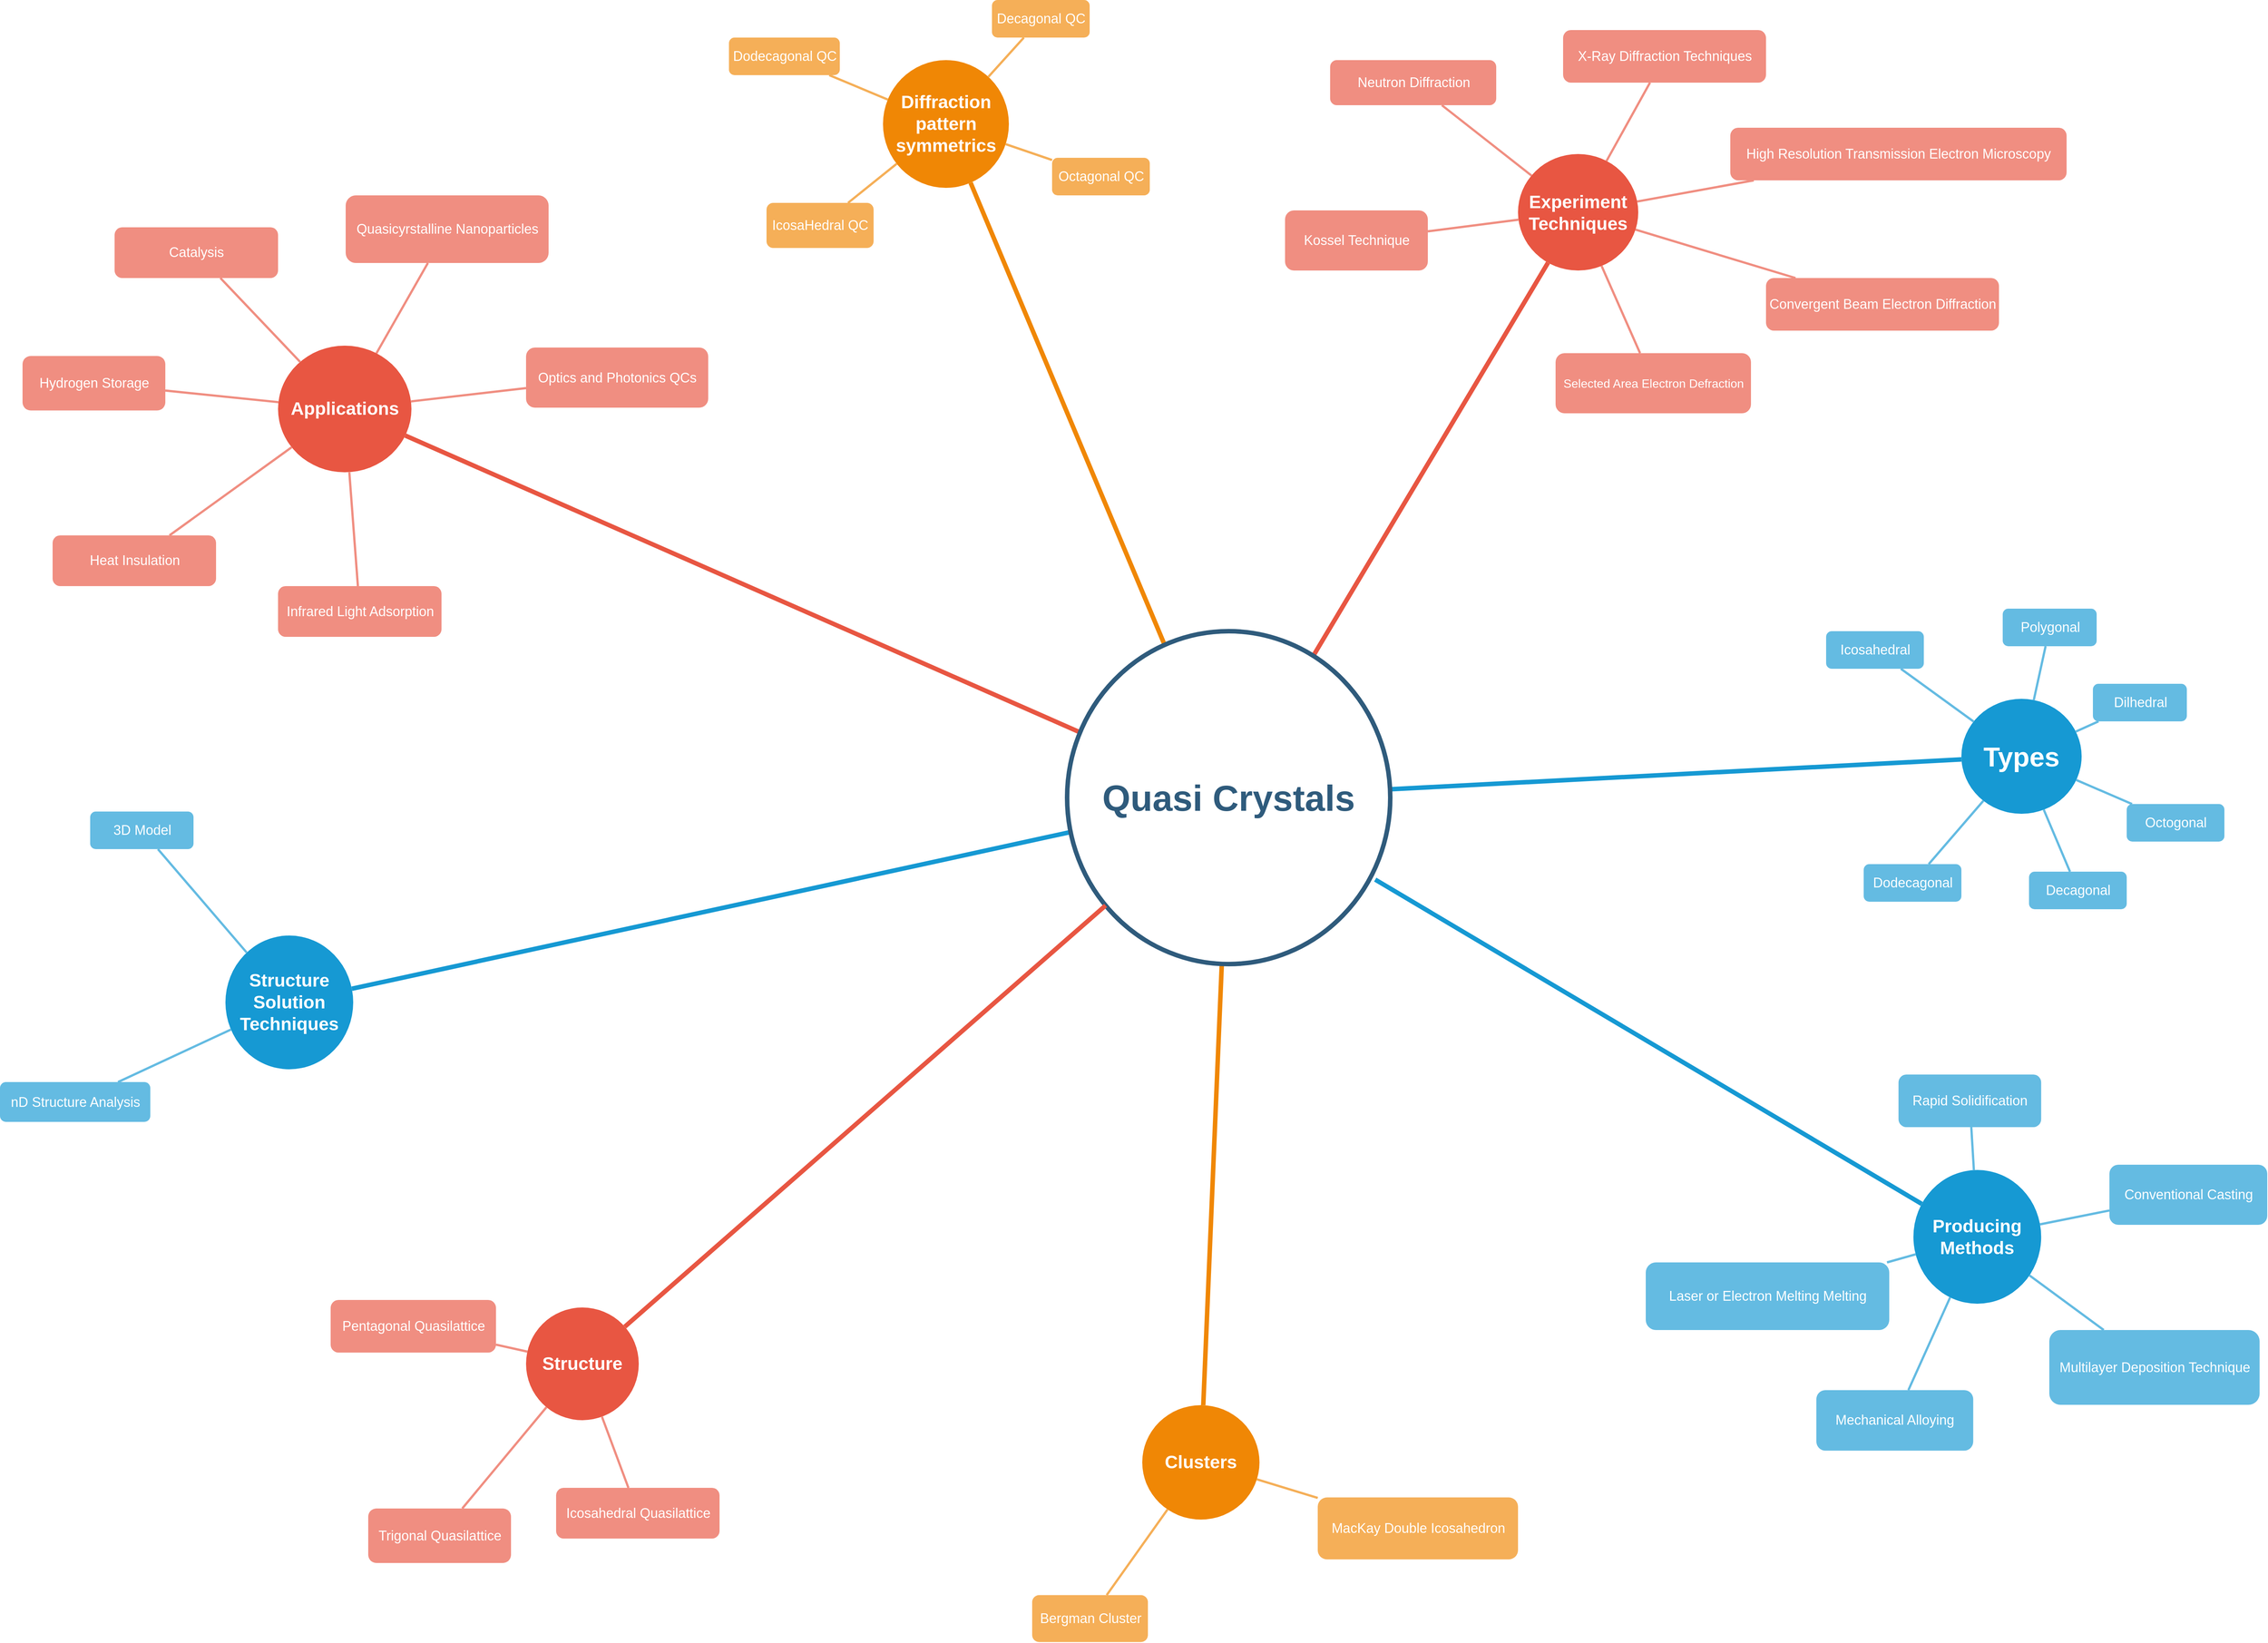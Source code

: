 <mxfile version="13.5.5" type="github">
  <diagram id="6a731a19-8d31-9384-78a2-239565b7b9f0" name="Page-1">
    <mxGraphModel dx="3555" dy="1947" grid="1" gridSize="10" guides="1" tooltips="1" connect="1" arrows="1" fold="1" page="1" pageScale="1" pageWidth="1169" pageHeight="827" background="#ffffff" math="0" shadow="0">
      <root>
        <mxCell id="0" />
        <mxCell id="1" parent="0" />
        <mxCell id="1350" value="&lt;b&gt;&lt;font style=&quot;font-size: 24px&quot;&gt;Structure Solution Techniques&lt;/font&gt;&lt;/b&gt;" style="ellipse;whiteSpace=wrap;html=1;shadow=0;fontFamily=Helvetica;fontSize=20;fontColor=#FFFFFF;align=center;strokeWidth=3;fillColor=#1699D3;strokeColor=none;" parent="1" vertex="1">
          <mxGeometry x="-230" y="1015" width="170" height="178" as="geometry" />
        </mxCell>
        <mxCell id="1351" value="&lt;b&gt;&lt;font style=&quot;font-size: 24px&quot;&gt;Diffraction pattern symmetrics&lt;/font&gt;&lt;/b&gt;" style="ellipse;whiteSpace=wrap;html=1;shadow=0;fontFamily=Helvetica;fontSize=20;fontColor=#FFFFFF;align=center;strokeWidth=3;fillColor=#F08705;strokeColor=none;gradientColor=none;" parent="1" vertex="1">
          <mxGeometry x="645" y="-150" width="167.5" height="170" as="geometry" />
        </mxCell>
        <mxCell id="1352" value="&lt;b&gt;&lt;font style=&quot;font-size: 24px&quot;&gt;Experiment Techniques&lt;/font&gt;&lt;/b&gt;" style="ellipse;whiteSpace=wrap;html=1;shadow=0;fontFamily=Helvetica;fontSize=20;fontColor=#FFFFFF;align=center;strokeWidth=3;fillColor=#E85642;strokeColor=none;" parent="1" vertex="1">
          <mxGeometry x="1490" y="-25" width="160" height="155" as="geometry" />
        </mxCell>
        <mxCell id="1353" value="&lt;b&gt;&lt;font style=&quot;font-size: 36px&quot;&gt;Types&lt;/font&gt;&lt;/b&gt;" style="ellipse;whiteSpace=wrap;html=1;shadow=0;fontFamily=Helvetica;fontSize=20;fontColor=#FFFFFF;align=center;strokeWidth=3;fillColor=#1699D3;strokeColor=none;" parent="1" vertex="1">
          <mxGeometry x="2080" y="700" width="160" height="153" as="geometry" />
        </mxCell>
        <mxCell id="1355" value="&lt;font style=&quot;font-size: 24px&quot;&gt;&lt;b&gt;Clusters&lt;/b&gt;&lt;/font&gt;" style="ellipse;whiteSpace=wrap;html=1;shadow=0;fontFamily=Helvetica;fontSize=20;fontColor=#FFFFFF;align=center;strokeWidth=3;fillColor=#F08705;strokeColor=none;" parent="1" vertex="1">
          <mxGeometry x="990" y="1640" width="156" height="152.25" as="geometry" />
        </mxCell>
        <mxCell id="1356" value="&lt;font style=&quot;font-size: 24px&quot;&gt;&lt;b&gt;Applications&lt;/b&gt;&lt;/font&gt;" style="ellipse;whiteSpace=wrap;html=1;shadow=0;fontFamily=Helvetica;fontSize=20;fontColor=#FFFFFF;align=center;strokeWidth=3;fillColor=#E85642;strokeColor=none;" parent="1" vertex="1">
          <mxGeometry x="-160" y="230" width="177.5" height="168.5" as="geometry" />
        </mxCell>
        <mxCell id="1357" value="&lt;font style=&quot;font-size: 18px&quot;&gt;IcosaHedral QC&lt;/font&gt;" style="rounded=1;fillColor=#f5af58;strokeColor=none;strokeWidth=3;shadow=0;html=1;fontColor=#FFFFFF;" parent="1" vertex="1">
          <mxGeometry x="490" y="40" width="142.5" height="60" as="geometry" />
        </mxCell>
        <mxCell id="1358" value="&lt;font style=&quot;font-size: 18px&quot;&gt;3D Model&lt;/font&gt;" style="rounded=1;fillColor=#64BBE2;strokeColor=none;strokeWidth=3;shadow=0;html=1;fontColor=#FFFFFF;" parent="1" vertex="1">
          <mxGeometry x="-410" y="850" width="137.5" height="50" as="geometry" />
        </mxCell>
        <mxCell id="1359" style="endArrow=none;strokeWidth=6;strokeColor=#1699D3;html=1;" parent="1" source="1515" target="1350" edge="1">
          <mxGeometry relative="1" as="geometry" />
        </mxCell>
        <mxCell id="1360" style="endArrow=none;strokeWidth=6;strokeColor=#f08705;html=1;" parent="1" source="1515" target="1351" edge="1">
          <mxGeometry relative="1" as="geometry" />
        </mxCell>
        <mxCell id="1361" style="endArrow=none;strokeWidth=6;strokeColor=#E85642;html=1;" parent="1" source="1515" target="1352" edge="1">
          <mxGeometry relative="1" as="geometry" />
        </mxCell>
        <mxCell id="1362" style="endArrow=none;strokeWidth=6;strokeColor=#1699D3;html=1;" parent="1" source="1515" target="1353" edge="1">
          <mxGeometry relative="1" as="geometry" />
        </mxCell>
        <mxCell id="1365" value="" style="edgeStyle=none;endArrow=none;strokeWidth=6;strokeColor=#F08705;html=1;" parent="1" source="1515" target="1355" edge="1">
          <mxGeometry x="181" y="226.5" width="100" height="100" as="geometry">
            <mxPoint x="181" y="326.5" as="sourcePoint" />
            <mxPoint x="281" y="226.5" as="targetPoint" />
          </mxGeometry>
        </mxCell>
        <mxCell id="1366" value="" style="edgeStyle=none;endArrow=none;strokeWidth=6;strokeColor=#E85642;html=1;" parent="1" source="1515" target="1356" edge="1">
          <mxGeometry x="181" y="226.5" width="100" height="100" as="geometry">
            <mxPoint x="181" y="326.5" as="sourcePoint" />
            <mxPoint x="281" y="226.5" as="targetPoint" />
          </mxGeometry>
        </mxCell>
        <mxCell id="1367" value="&lt;font style=&quot;font-size: 18px&quot;&gt;nD Structure Analysis&lt;/font&gt;" style="rounded=1;fillColor=#64BBE2;strokeColor=none;strokeWidth=3;shadow=0;html=1;fontColor=#FFFFFF;" parent="1" vertex="1">
          <mxGeometry x="-530" y="1210" width="200" height="53" as="geometry" />
        </mxCell>
        <mxCell id="1378" value="" style="edgeStyle=none;endArrow=none;strokeWidth=3;strokeColor=#64BBE2;html=1;" parent="1" source="1350" target="1367" edge="1">
          <mxGeometry x="-950" y="840" width="100" height="100" as="geometry">
            <mxPoint x="-950" y="940" as="sourcePoint" />
            <mxPoint x="-850" y="840" as="targetPoint" />
          </mxGeometry>
        </mxCell>
        <mxCell id="1379" value="" style="edgeStyle=none;endArrow=none;strokeWidth=3;strokeColor=#64BBE2;html=1;" parent="1" source="1350" target="1358" edge="1">
          <mxGeometry x="-950" y="840" width="100" height="100" as="geometry">
            <mxPoint x="-950" y="940" as="sourcePoint" />
            <mxPoint x="-850" y="840" as="targetPoint" />
          </mxGeometry>
        </mxCell>
        <mxCell id="1391" value="&lt;font style=&quot;font-size: 18px&quot;&gt;Dodecagonal QC&lt;/font&gt;" style="rounded=1;fillColor=#f5af58;strokeColor=none;strokeWidth=3;shadow=0;html=1;fontColor=#FFFFFF;" parent="1" vertex="1">
          <mxGeometry x="440" y="-180" width="147.5" height="50" as="geometry" />
        </mxCell>
        <mxCell id="1393" value="&lt;font style=&quot;font-size: 18px&quot;&gt;Decagonal QC&lt;/font&gt;" style="rounded=1;fillColor=#f5af58;strokeColor=none;strokeWidth=3;shadow=0;html=1;fontColor=#FFFFFF;" parent="1" vertex="1">
          <mxGeometry x="790" y="-230" width="130" height="50" as="geometry" />
        </mxCell>
        <mxCell id="1397" value="&lt;font style=&quot;font-size: 18px&quot;&gt;Octagonal QC&lt;/font&gt;" style="rounded=1;fillColor=#f5af58;strokeColor=none;strokeWidth=3;shadow=0;html=1;fontColor=#FFFFFF;" parent="1" vertex="1">
          <mxGeometry x="870" y="-20" width="130" height="50" as="geometry" />
        </mxCell>
        <mxCell id="1399" value="" style="edgeStyle=none;endArrow=none;strokeWidth=3;strokeColor=#F5AF58;html=1;" parent="1" source="1351" target="1357" edge="1">
          <mxGeometry x="-422.5" y="-330" width="100" height="100" as="geometry">
            <mxPoint x="-422.5" y="-230" as="sourcePoint" />
            <mxPoint x="-322.5" y="-330" as="targetPoint" />
          </mxGeometry>
        </mxCell>
        <mxCell id="1403" value="" style="edgeStyle=none;endArrow=none;strokeWidth=3;strokeColor=#F5AF58;html=1;" parent="1" source="1351" target="1391" edge="1">
          <mxGeometry x="-422.5" y="-330" width="100" height="100" as="geometry">
            <mxPoint x="-422.5" y="-230" as="sourcePoint" />
            <mxPoint x="-322.5" y="-330" as="targetPoint" />
          </mxGeometry>
        </mxCell>
        <mxCell id="1405" value="" style="edgeStyle=none;endArrow=none;strokeWidth=3;strokeColor=#F5AF58;html=1;" parent="1" source="1351" target="1393" edge="1">
          <mxGeometry x="-422.5" y="-330" width="100" height="100" as="geometry">
            <mxPoint x="-422.5" y="-230" as="sourcePoint" />
            <mxPoint x="-322.5" y="-330" as="targetPoint" />
          </mxGeometry>
        </mxCell>
        <mxCell id="1409" value="" style="edgeStyle=none;endArrow=none;strokeWidth=3;strokeColor=#F5AF58;html=1;" parent="1" source="1351" target="1397" edge="1">
          <mxGeometry x="-422.5" y="-330" width="100" height="100" as="geometry">
            <mxPoint x="-422.5" y="-230" as="sourcePoint" />
            <mxPoint x="-322.5" y="-330" as="targetPoint" />
          </mxGeometry>
        </mxCell>
        <mxCell id="1412" value="&lt;font style=&quot;font-size: 18px&quot;&gt;High Resolution Transmission Electron Microscopy&lt;/font&gt;" style="rounded=1;fillColor=#f08e81;strokeColor=none;strokeWidth=3;shadow=0;html=1;fontColor=#FFFFFF;" parent="1" vertex="1">
          <mxGeometry x="1772.5" y="-60" width="447.5" height="70" as="geometry" />
        </mxCell>
        <mxCell id="1417" value="&lt;font style=&quot;font-size: 18px&quot;&gt;Kossel Technique&lt;/font&gt;" style="rounded=1;fillColor=#f08e81;strokeColor=none;strokeWidth=3;shadow=0;html=1;fontColor=#FFFFFF;" parent="1" vertex="1">
          <mxGeometry x="1180" y="50" width="190" height="80" as="geometry" />
        </mxCell>
        <mxCell id="1418" value="&lt;font style=&quot;font-size: 18px&quot;&gt;Neutron Diffraction&lt;/font&gt;" style="rounded=1;fillColor=#f08e81;strokeColor=none;strokeWidth=3;shadow=0;html=1;fontColor=#FFFFFF;" parent="1" vertex="1">
          <mxGeometry x="1240" y="-150" width="221" height="60" as="geometry" />
        </mxCell>
        <mxCell id="1419" value="&lt;font style=&quot;font-size: 18px&quot;&gt;X-Ray Diffraction Techniques&lt;/font&gt;" style="rounded=1;fillColor=#f08e81;strokeColor=none;strokeWidth=3;shadow=0;html=1;fontColor=#FFFFFF;" parent="1" vertex="1">
          <mxGeometry x="1550" y="-190" width="270" height="70" as="geometry" />
        </mxCell>
        <mxCell id="1421" value="&lt;font size=&quot;3&quot;&gt;Selected Area Electron Defraction&lt;/font&gt;" style="rounded=1;fillColor=#f08e81;strokeColor=none;strokeWidth=3;shadow=0;html=1;fontColor=#FFFFFF;" parent="1" vertex="1">
          <mxGeometry x="1540" y="240" width="260" height="80" as="geometry" />
        </mxCell>
        <mxCell id="1422" value="&lt;div&gt;&lt;span style=&quot;font-size: 18px&quot;&gt;Convergent Beam Electron Diffraction&lt;/span&gt;&lt;/div&gt;" style="rounded=1;fillColor=#f08e81;strokeColor=none;strokeWidth=3;shadow=0;html=1;fontColor=#FFFFFF;align=center;" parent="1" vertex="1">
          <mxGeometry x="1820" y="140" width="310" height="70" as="geometry" />
        </mxCell>
        <mxCell id="1428" value="" style="edgeStyle=none;endArrow=none;strokeWidth=3;strokeColor=#F08E81;html=1;" parent="1" source="1352" target="1417" edge="1">
          <mxGeometry x="-170" y="-240" width="100" height="100" as="geometry">
            <mxPoint x="-170" y="-140" as="sourcePoint" />
            <mxPoint x="-70" y="-240" as="targetPoint" />
          </mxGeometry>
        </mxCell>
        <mxCell id="1429" value="" style="edgeStyle=none;endArrow=none;strokeWidth=3;strokeColor=#F08E81;html=1;" parent="1" source="1352" target="1418" edge="1">
          <mxGeometry x="-170" y="-240" width="100" height="100" as="geometry">
            <mxPoint x="-170" y="-140" as="sourcePoint" />
            <mxPoint x="-70" y="-240" as="targetPoint" />
          </mxGeometry>
        </mxCell>
        <mxCell id="1430" value="" style="edgeStyle=none;endArrow=none;strokeWidth=3;strokeColor=#F08E81;html=1;" parent="1" source="1352" target="1419" edge="1">
          <mxGeometry x="-170" y="-240" width="100" height="100" as="geometry">
            <mxPoint x="-170" y="-140" as="sourcePoint" />
            <mxPoint x="-70" y="-240" as="targetPoint" />
          </mxGeometry>
        </mxCell>
        <mxCell id="1431" value="" style="edgeStyle=none;endArrow=none;strokeWidth=3;strokeColor=#F08E81;html=1;" parent="1" source="1352" target="1412" edge="1">
          <mxGeometry x="-170" y="-240" width="100" height="100" as="geometry">
            <mxPoint x="-170" y="-140" as="sourcePoint" />
            <mxPoint x="-70" y="-240" as="targetPoint" />
          </mxGeometry>
        </mxCell>
        <mxCell id="1432" value="" style="edgeStyle=none;endArrow=none;strokeWidth=3;strokeColor=#F08E81;html=1;" parent="1" source="1352" target="1422" edge="1">
          <mxGeometry x="-170" y="-240" width="100" height="100" as="geometry">
            <mxPoint x="-170" y="-140" as="sourcePoint" />
            <mxPoint x="-70" y="-240" as="targetPoint" />
          </mxGeometry>
        </mxCell>
        <mxCell id="1433" value="" style="edgeStyle=none;endArrow=none;strokeWidth=3;strokeColor=#F08E81;html=1;" parent="1" source="1352" target="1421" edge="1">
          <mxGeometry x="-170" y="-240" width="100" height="100" as="geometry">
            <mxPoint x="-170" y="-140" as="sourcePoint" />
            <mxPoint x="-70" y="-240" as="targetPoint" />
          </mxGeometry>
        </mxCell>
        <mxCell id="1439" value="&lt;font style=&quot;font-size: 18px&quot;&gt;Polygonal&lt;/font&gt;" style="rounded=1;fillColor=#64BBE2;strokeColor=none;strokeWidth=3;shadow=0;html=1;fontColor=#FFFFFF;" parent="1" vertex="1">
          <mxGeometry x="2135" y="580" width="125" height="50" as="geometry" />
        </mxCell>
        <mxCell id="1440" value="&lt;font style=&quot;font-size: 18px&quot;&gt;Dilhedral&lt;/font&gt;" style="rounded=1;fillColor=#64BBE2;strokeColor=none;strokeWidth=3;shadow=0;html=1;fontColor=#FFFFFF;" parent="1" vertex="1">
          <mxGeometry x="2255" y="680" width="125" height="50" as="geometry" />
        </mxCell>
        <mxCell id="1441" value="&lt;font style=&quot;font-size: 18px&quot;&gt;Decagonal&lt;/font&gt;" style="rounded=1;fillColor=#64BBE2;strokeColor=none;strokeWidth=3;shadow=0;html=1;fontColor=#FFFFFF;" parent="1" vertex="1">
          <mxGeometry x="2170" y="930" width="130" height="50" as="geometry" />
        </mxCell>
        <mxCell id="1442" value="&lt;font style=&quot;font-size: 18px&quot;&gt;Octogonal&lt;/font&gt;" style="rounded=1;fillColor=#64BBE2;strokeColor=none;strokeWidth=3;shadow=0;html=1;fontColor=#FFFFFF;" parent="1" vertex="1">
          <mxGeometry x="2300" y="840" width="130" height="50" as="geometry" />
        </mxCell>
        <mxCell id="1443" value="&lt;font style=&quot;font-size: 18px&quot;&gt;Dodecagonal&lt;/font&gt;" style="rounded=1;fillColor=#64BBE2;strokeColor=none;strokeWidth=3;shadow=0;html=1;fontColor=#FFFFFF;" parent="1" vertex="1">
          <mxGeometry x="1950" y="920" width="130" height="50" as="geometry" />
        </mxCell>
        <mxCell id="1444" value="&lt;font style=&quot;font-size: 18px&quot;&gt;Icosahedral&lt;/font&gt;" style="rounded=1;fillColor=#64BBE2;strokeColor=none;strokeWidth=3;shadow=0;html=1;fontColor=#FFFFFF;" parent="1" vertex="1">
          <mxGeometry x="1900" y="610" width="130" height="50" as="geometry" />
        </mxCell>
        <mxCell id="1450" value="" style="edgeStyle=none;endArrow=none;strokeWidth=3;strokeColor=#64BBE2;html=1;" parent="1" source="1353" target="1439" edge="1">
          <mxGeometry x="60" y="127" width="100" height="100" as="geometry">
            <mxPoint x="60" y="227" as="sourcePoint" />
            <mxPoint x="160" y="127" as="targetPoint" />
          </mxGeometry>
        </mxCell>
        <mxCell id="1451" value="" style="edgeStyle=none;endArrow=none;strokeWidth=3;strokeColor=#64BBE2;html=1;" parent="1" source="1353" target="1440" edge="1">
          <mxGeometry x="60" y="127" width="100" height="100" as="geometry">
            <mxPoint x="60" y="227" as="sourcePoint" />
            <mxPoint x="160" y="127" as="targetPoint" />
          </mxGeometry>
        </mxCell>
        <mxCell id="1452" value="" style="edgeStyle=none;endArrow=none;strokeWidth=3;strokeColor=#64BBE2;html=1;" parent="1" source="1353" target="1442" edge="1">
          <mxGeometry x="60" y="127" width="100" height="100" as="geometry">
            <mxPoint x="60" y="227" as="sourcePoint" />
            <mxPoint x="160" y="127" as="targetPoint" />
          </mxGeometry>
        </mxCell>
        <mxCell id="1453" value="" style="edgeStyle=none;endArrow=none;strokeWidth=3;strokeColor=#64BBE2;html=1;" parent="1" source="1353" target="1441" edge="1">
          <mxGeometry x="60" y="127" width="100" height="100" as="geometry">
            <mxPoint x="60" y="227" as="sourcePoint" />
            <mxPoint x="160" y="127" as="targetPoint" />
          </mxGeometry>
        </mxCell>
        <mxCell id="1454" value="" style="edgeStyle=none;endArrow=none;strokeWidth=3;strokeColor=#64BBE2;html=1;" parent="1" source="1353" target="1443" edge="1">
          <mxGeometry x="60" y="127" width="100" height="100" as="geometry">
            <mxPoint x="60" y="227" as="sourcePoint" />
            <mxPoint x="160" y="127" as="targetPoint" />
          </mxGeometry>
        </mxCell>
        <mxCell id="1455" value="" style="edgeStyle=none;endArrow=none;strokeWidth=3;strokeColor=#64BBE2;html=1;" parent="1" source="1353" target="1444" edge="1">
          <mxGeometry x="60" y="127" width="100" height="100" as="geometry">
            <mxPoint x="60" y="227" as="sourcePoint" />
            <mxPoint x="160" y="127" as="targetPoint" />
          </mxGeometry>
        </mxCell>
        <mxCell id="1473" value="&lt;font style=&quot;font-size: 18px&quot;&gt;MacKay Double Icosahedron&lt;/font&gt;" style="rounded=1;fillColor=#f5af58;strokeColor=none;strokeWidth=3;shadow=0;html=1;fontColor=#FFFFFF;" parent="1" vertex="1">
          <mxGeometry x="1223.5" y="1762.75" width="266.5" height="82.5" as="geometry" />
        </mxCell>
        <mxCell id="1474" value="&lt;font style=&quot;font-size: 18px&quot;&gt;Bergman Cluster&lt;/font&gt;" style="rounded=1;fillColor=#f5af58;strokeColor=none;strokeWidth=3;shadow=0;html=1;fontColor=#FFFFFF;" parent="1" vertex="1">
          <mxGeometry x="843.5" y="1892.75" width="154" height="62.5" as="geometry" />
        </mxCell>
        <mxCell id="1485" value="" style="edgeStyle=none;endArrow=none;strokeWidth=3;strokeColor=#F5AF58;html=1;" parent="1" source="1355" target="1473" edge="1">
          <mxGeometry x="106" y="385.25" width="100" height="100" as="geometry">
            <mxPoint x="106" y="485.25" as="sourcePoint" />
            <mxPoint x="206" y="385.25" as="targetPoint" />
          </mxGeometry>
        </mxCell>
        <mxCell id="1486" value="" style="edgeStyle=none;endArrow=none;strokeWidth=3;strokeColor=#F5AF58;html=1;" parent="1" source="1355" target="1474" edge="1">
          <mxGeometry x="106" y="385.25" width="100" height="100" as="geometry">
            <mxPoint x="106" y="485.25" as="sourcePoint" />
            <mxPoint x="206" y="385.25" as="targetPoint" />
          </mxGeometry>
        </mxCell>
        <mxCell id="1490" value="&lt;font style=&quot;font-size: 18px&quot;&gt;Infrared Light Adsorption&lt;/font&gt;" style="rounded=1;fillColor=#f08e81;strokeColor=none;strokeWidth=3;shadow=0;html=1;fontColor=#FFFFFF;" parent="1" vertex="1">
          <mxGeometry x="-160" y="550" width="217.5" height="67.5" as="geometry" />
        </mxCell>
        <mxCell id="1491" value="&lt;font style=&quot;font-size: 18px&quot;&gt;Quasicyrstalline Nanoparticles&lt;/font&gt;" style="rounded=1;fillColor=#f08e81;strokeColor=none;strokeWidth=3;shadow=0;html=1;fontColor=#FFFFFF;" parent="1" vertex="1">
          <mxGeometry x="-70" y="30" width="270" height="90" as="geometry" />
        </mxCell>
        <mxCell id="1492" value="&lt;font style=&quot;font-size: 18px&quot;&gt;Hydrogen Storage&lt;/font&gt;" style="rounded=1;fillColor=#f08e81;strokeColor=none;strokeWidth=3;shadow=0;html=1;fontColor=#FFFFFF;" parent="1" vertex="1">
          <mxGeometry x="-500" y="243.75" width="190" height="72.5" as="geometry" />
        </mxCell>
        <mxCell id="1503" value="" style="edgeStyle=none;endArrow=none;strokeWidth=3;strokeColor=#F08E81;html=1;" parent="1" source="1356" target="1490" edge="1">
          <mxGeometry x="-502.5" y="-856" width="100" height="100" as="geometry">
            <mxPoint x="-502.5" y="-756" as="sourcePoint" />
            <mxPoint x="-402.5" y="-856" as="targetPoint" />
          </mxGeometry>
        </mxCell>
        <mxCell id="1504" value="" style="edgeStyle=none;endArrow=none;strokeWidth=3;strokeColor=#F08E81;html=1;" parent="1" source="1356" target="1491" edge="1">
          <mxGeometry x="-502.5" y="-856" width="100" height="100" as="geometry">
            <mxPoint x="-502.5" y="-756" as="sourcePoint" />
            <mxPoint x="-402.5" y="-856" as="targetPoint" />
          </mxGeometry>
        </mxCell>
        <mxCell id="1505" value="" style="edgeStyle=none;endArrow=none;strokeWidth=3;strokeColor=#F08E81;html=1;" parent="1" source="1356" target="1492" edge="1">
          <mxGeometry x="-502.5" y="-856" width="100" height="100" as="geometry">
            <mxPoint x="-502.5" y="-756" as="sourcePoint" />
            <mxPoint x="-402.5" y="-856" as="targetPoint" />
          </mxGeometry>
        </mxCell>
        <mxCell id="1514" style="edgeStyle=orthogonalEdgeStyle;rounded=0;html=1;exitX=0.75;exitY=0;entryX=0.75;entryY=0;startArrow=none;startFill=0;endArrow=block;endFill=1;jettySize=auto;orthogonalLoop=1;strokeColor=#12aab5;strokeWidth=6;fontSize=20;fontColor=#2F5B7C;" parent="1" edge="1">
          <mxGeometry relative="1" as="geometry">
            <mxPoint x="1410" y="25" as="sourcePoint" />
            <mxPoint x="1410" y="25" as="targetPoint" />
          </mxGeometry>
        </mxCell>
        <mxCell id="1515" value="&lt;font style=&quot;font-size: 48px&quot;&gt;Quasi Crystals&lt;/font&gt;" style="ellipse;whiteSpace=wrap;html=1;shadow=0;fontFamily=Helvetica;fontSize=30;fontColor=#2F5B7C;align=center;strokeColor=#2F5B7C;strokeWidth=6;fillColor=#FFFFFF;fontStyle=1;gradientColor=none;" parent="1" vertex="1">
          <mxGeometry x="890" y="610" width="430" height="443" as="geometry" />
        </mxCell>
        <mxCell id="hBe-gOoMLTrsc8ueAhho-1549" value="&lt;b&gt;&lt;font style=&quot;font-size: 24px&quot;&gt;Producing Methods&lt;/font&gt;&lt;/b&gt;" style="ellipse;whiteSpace=wrap;html=1;shadow=0;fontFamily=Helvetica;fontSize=20;fontColor=#FFFFFF;align=center;strokeWidth=3;fillColor=#1699D3;strokeColor=none;" vertex="1" parent="1">
          <mxGeometry x="2016.17" y="1327" width="170" height="178" as="geometry" />
        </mxCell>
        <mxCell id="hBe-gOoMLTrsc8ueAhho-1550" value="&lt;font style=&quot;font-size: 18px&quot;&gt;Conventional Casting&lt;/font&gt;" style="rounded=1;fillColor=#64BBE2;strokeColor=none;strokeWidth=3;shadow=0;html=1;fontColor=#FFFFFF;" vertex="1" parent="1">
          <mxGeometry x="2277" y="1320" width="210" height="80" as="geometry" />
        </mxCell>
        <mxCell id="hBe-gOoMLTrsc8ueAhho-1551" style="endArrow=none;strokeWidth=6;strokeColor=#1699D3;html=1;" edge="1" parent="1" target="hBe-gOoMLTrsc8ueAhho-1549">
          <mxGeometry relative="1" as="geometry">
            <mxPoint x="1300.002" y="940.549" as="sourcePoint" />
          </mxGeometry>
        </mxCell>
        <mxCell id="hBe-gOoMLTrsc8ueAhho-1552" value="&lt;span style=&quot;font-size: 18px&quot;&gt;Multilayer Deposition Technique&lt;/span&gt;" style="rounded=1;fillColor=#64BBE2;strokeColor=none;strokeWidth=3;shadow=0;html=1;fontColor=#FFFFFF;" vertex="1" parent="1">
          <mxGeometry x="2197" y="1540" width="279.83" height="99.5" as="geometry" />
        </mxCell>
        <mxCell id="hBe-gOoMLTrsc8ueAhho-1553" value="" style="edgeStyle=none;endArrow=none;strokeWidth=3;strokeColor=#64BBE2;html=1;" edge="1" parent="1" source="hBe-gOoMLTrsc8ueAhho-1549" target="hBe-gOoMLTrsc8ueAhho-1552">
          <mxGeometry x="-453.83" y="685" width="100" height="100" as="geometry">
            <mxPoint x="-453.83" y="785" as="sourcePoint" />
            <mxPoint x="-353.83" y="685" as="targetPoint" />
          </mxGeometry>
        </mxCell>
        <mxCell id="hBe-gOoMLTrsc8ueAhho-1554" value="" style="edgeStyle=none;endArrow=none;strokeWidth=3;strokeColor=#64BBE2;html=1;" edge="1" parent="1" source="hBe-gOoMLTrsc8ueAhho-1549" target="hBe-gOoMLTrsc8ueAhho-1550">
          <mxGeometry x="-453.83" y="685" width="100" height="100" as="geometry">
            <mxPoint x="-453.83" y="785" as="sourcePoint" />
            <mxPoint x="-353.83" y="685" as="targetPoint" />
          </mxGeometry>
        </mxCell>
        <mxCell id="hBe-gOoMLTrsc8ueAhho-1555" value="&lt;font style=&quot;font-size: 18px&quot;&gt;Rapid Solidification&lt;/font&gt;" style="rounded=1;fillColor=#64BBE2;strokeColor=none;strokeWidth=3;shadow=0;html=1;fontColor=#FFFFFF;" vertex="1" parent="1">
          <mxGeometry x="1996.34" y="1200" width="189.83" height="70" as="geometry" />
        </mxCell>
        <mxCell id="hBe-gOoMLTrsc8ueAhho-1556" value="" style="edgeStyle=none;endArrow=none;strokeWidth=3;strokeColor=#64BBE2;html=1;" edge="1" parent="1" target="hBe-gOoMLTrsc8ueAhho-1555" source="hBe-gOoMLTrsc8ueAhho-1549">
          <mxGeometry x="-646.33" y="533" width="100" height="100" as="geometry">
            <mxPoint x="1976.17" y="1367" as="sourcePoint" />
            <mxPoint x="-546.33" y="533" as="targetPoint" />
          </mxGeometry>
        </mxCell>
        <mxCell id="hBe-gOoMLTrsc8ueAhho-1557" value="&lt;font style=&quot;font-size: 18px&quot;&gt;Laser or Electron Melting Melting&lt;/font&gt;" style="rounded=1;fillColor=#64BBE2;strokeColor=none;strokeWidth=3;shadow=0;html=1;fontColor=#FFFFFF;" vertex="1" parent="1">
          <mxGeometry x="1660" y="1450" width="324" height="90" as="geometry" />
        </mxCell>
        <mxCell id="hBe-gOoMLTrsc8ueAhho-1558" value="" style="edgeStyle=none;endArrow=none;strokeWidth=3;strokeColor=#64BBE2;html=1;" edge="1" parent="1" target="hBe-gOoMLTrsc8ueAhho-1557" source="hBe-gOoMLTrsc8ueAhho-1549">
          <mxGeometry x="-962.21" y="721.29" width="100" height="100" as="geometry">
            <mxPoint x="1606.171" y="1485.004" as="sourcePoint" />
            <mxPoint x="1944.499" y="1495.0" as="targetPoint" />
          </mxGeometry>
        </mxCell>
        <mxCell id="hBe-gOoMLTrsc8ueAhho-1565" value="&lt;font style=&quot;font-size: 18px&quot;&gt;Mechanical Alloying&lt;/font&gt;" style="rounded=1;fillColor=#64BBE2;strokeColor=none;strokeWidth=3;shadow=0;html=1;fontColor=#FFFFFF;" vertex="1" parent="1">
          <mxGeometry x="1887" y="1620" width="208.75" height="80.5" as="geometry" />
        </mxCell>
        <mxCell id="hBe-gOoMLTrsc8ueAhho-1566" value="" style="edgeStyle=none;endArrow=none;strokeWidth=3;strokeColor=#64BBE2;html=1;" edge="1" parent="1" target="hBe-gOoMLTrsc8ueAhho-1565" source="hBe-gOoMLTrsc8ueAhho-1549">
          <mxGeometry x="-887.46" y="793.2" width="100" height="100" as="geometry">
            <mxPoint x="2107.0" y="1540.001" as="sourcePoint" />
            <mxPoint x="2019.249" y="1566.91" as="targetPoint" />
          </mxGeometry>
        </mxCell>
        <mxCell id="hBe-gOoMLTrsc8ueAhho-1567" value="&lt;font style=&quot;font-size: 24px&quot;&gt;&lt;b&gt;Structure&lt;/b&gt;&lt;/font&gt;" style="ellipse;whiteSpace=wrap;html=1;shadow=0;fontFamily=Helvetica;fontSize=20;fontColor=#FFFFFF;align=center;strokeWidth=3;fillColor=#E85642;strokeColor=none;" vertex="1" parent="1">
          <mxGeometry x="170" y="1510" width="150" height="150" as="geometry" />
        </mxCell>
        <mxCell id="hBe-gOoMLTrsc8ueAhho-1568" value="" style="edgeStyle=none;endArrow=none;strokeWidth=6;strokeColor=#E85642;html=1;" edge="1" parent="1" target="hBe-gOoMLTrsc8ueAhho-1567" source="1515">
          <mxGeometry x="241" y="703.79" width="100" height="100" as="geometry">
            <mxPoint x="973.758" y="1410.001" as="sourcePoint" />
            <mxPoint x="341" y="703.79" as="targetPoint" />
          </mxGeometry>
        </mxCell>
        <mxCell id="hBe-gOoMLTrsc8ueAhho-1569" value="&lt;font style=&quot;font-size: 18px&quot;&gt;Icosahedral Quasilattice&lt;/font&gt;" style="rounded=1;fillColor=#f08e81;strokeColor=none;strokeWidth=3;shadow=0;html=1;fontColor=#FFFFFF;" vertex="1" parent="1">
          <mxGeometry x="210" y="1750" width="217.5" height="67.5" as="geometry" />
        </mxCell>
        <mxCell id="hBe-gOoMLTrsc8ueAhho-1570" value="&lt;font style=&quot;font-size: 18px&quot;&gt;Pentagonal Quasilattice&lt;/font&gt;" style="rounded=1;fillColor=#f08e81;strokeColor=none;strokeWidth=3;shadow=0;html=1;fontColor=#FFFFFF;" vertex="1" parent="1">
          <mxGeometry x="-90" y="1500" width="220" height="70" as="geometry" />
        </mxCell>
        <mxCell id="hBe-gOoMLTrsc8ueAhho-1571" value="&lt;font style=&quot;font-size: 18px&quot;&gt;Trigonal Quasilattice&lt;/font&gt;" style="rounded=1;fillColor=#f08e81;strokeColor=none;strokeWidth=3;shadow=0;html=1;fontColor=#FFFFFF;" vertex="1" parent="1">
          <mxGeometry x="-40" y="1777.5" width="190" height="72.5" as="geometry" />
        </mxCell>
        <mxCell id="hBe-gOoMLTrsc8ueAhho-1572" value="" style="edgeStyle=none;endArrow=none;strokeWidth=3;strokeColor=#F08E81;html=1;" edge="1" parent="1" source="hBe-gOoMLTrsc8ueAhho-1567" target="hBe-gOoMLTrsc8ueAhho-1569">
          <mxGeometry x="-212.5" y="405" width="100" height="100" as="geometry">
            <mxPoint x="-212.5" y="505" as="sourcePoint" />
            <mxPoint x="-112.5" y="405" as="targetPoint" />
          </mxGeometry>
        </mxCell>
        <mxCell id="hBe-gOoMLTrsc8ueAhho-1573" value="" style="edgeStyle=none;endArrow=none;strokeWidth=3;strokeColor=#F08E81;html=1;" edge="1" parent="1" source="hBe-gOoMLTrsc8ueAhho-1567" target="hBe-gOoMLTrsc8ueAhho-1570">
          <mxGeometry x="-212.5" y="405" width="100" height="100" as="geometry">
            <mxPoint x="-212.5" y="505" as="sourcePoint" />
            <mxPoint x="-112.5" y="405" as="targetPoint" />
          </mxGeometry>
        </mxCell>
        <mxCell id="hBe-gOoMLTrsc8ueAhho-1574" value="" style="edgeStyle=none;endArrow=none;strokeWidth=3;strokeColor=#F08E81;html=1;" edge="1" parent="1" source="hBe-gOoMLTrsc8ueAhho-1567" target="hBe-gOoMLTrsc8ueAhho-1571">
          <mxGeometry x="-212.5" y="405" width="100" height="100" as="geometry">
            <mxPoint x="-212.5" y="505" as="sourcePoint" />
            <mxPoint x="-112.5" y="405" as="targetPoint" />
          </mxGeometry>
        </mxCell>
        <mxCell id="hBe-gOoMLTrsc8ueAhho-1575" value="&lt;font style=&quot;font-size: 18px&quot;&gt;Heat Insulation&lt;/font&gt;" style="rounded=1;fillColor=#f08e81;strokeColor=none;strokeWidth=3;shadow=0;html=1;fontColor=#FFFFFF;" vertex="1" parent="1">
          <mxGeometry x="-460" y="482.5" width="217.5" height="67.5" as="geometry" />
        </mxCell>
        <mxCell id="hBe-gOoMLTrsc8ueAhho-1576" value="" style="edgeStyle=none;endArrow=none;strokeWidth=3;strokeColor=#F08E81;html=1;" edge="1" parent="1" target="hBe-gOoMLTrsc8ueAhho-1575" source="1356">
          <mxGeometry x="-808.89" y="-906.05" width="100" height="100" as="geometry">
            <mxPoint x="-193.61" y="339.999" as="sourcePoint" />
            <mxPoint x="-708.89" y="-906.05" as="targetPoint" />
          </mxGeometry>
        </mxCell>
        <mxCell id="hBe-gOoMLTrsc8ueAhho-1577" value="&lt;font style=&quot;font-size: 18px&quot;&gt;Catalysis&lt;/font&gt;" style="rounded=1;fillColor=#f08e81;strokeColor=none;strokeWidth=3;shadow=0;html=1;fontColor=#FFFFFF;" vertex="1" parent="1">
          <mxGeometry x="-377.5" y="72.5" width="217.5" height="67.5" as="geometry" />
        </mxCell>
        <mxCell id="hBe-gOoMLTrsc8ueAhho-1578" value="" style="edgeStyle=none;endArrow=none;strokeWidth=3;strokeColor=#F08E81;html=1;" edge="1" parent="1" target="hBe-gOoMLTrsc8ueAhho-1577" source="1356">
          <mxGeometry x="-710" y="-1333.5" width="100" height="100" as="geometry">
            <mxPoint x="-275.688" y="-79.05" as="sourcePoint" />
            <mxPoint x="-610" y="-1333.5" as="targetPoint" />
          </mxGeometry>
        </mxCell>
        <mxCell id="hBe-gOoMLTrsc8ueAhho-1579" value="&lt;font style=&quot;font-size: 18px&quot;&gt;Optics and Photonics QCs&lt;/font&gt;" style="rounded=1;fillColor=#f08e81;strokeColor=none;strokeWidth=3;shadow=0;html=1;fontColor=#FFFFFF;" vertex="1" parent="1">
          <mxGeometry x="170" y="232.5" width="242.41" height="80" as="geometry" />
        </mxCell>
        <mxCell id="hBe-gOoMLTrsc8ueAhho-1580" value="" style="edgeStyle=none;endArrow=none;strokeWidth=3;strokeColor=#F08E81;html=1;" edge="1" parent="1" target="hBe-gOoMLTrsc8ueAhho-1579" source="1356">
          <mxGeometry x="-144.91" y="-1176" width="100" height="100" as="geometry">
            <mxPoint x="84.912" y="277.372" as="sourcePoint" />
            <mxPoint x="-44.91" y="-1176" as="targetPoint" />
          </mxGeometry>
        </mxCell>
      </root>
    </mxGraphModel>
  </diagram>
</mxfile>
